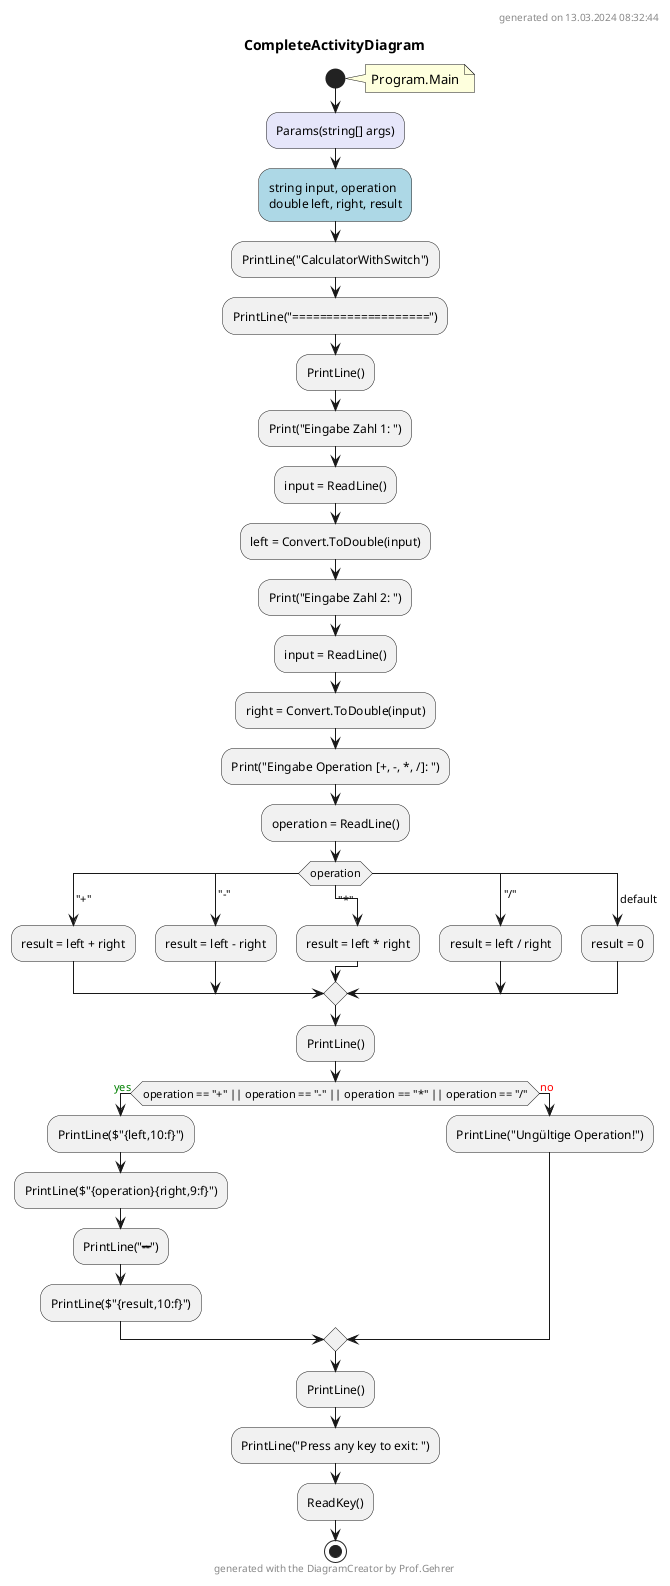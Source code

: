 @startuml CompleteActivityDiagram
header
generated on 13.03.2024 08:32:44
end header
title CompleteActivityDiagram
start
note right:  Program.Main
#Lavender:Params(string[] args);
#LightBlue:string input, operation
double left, right, result;
:PrintLine("CalculatorWithSwitch");
:PrintLine("====================");
:PrintLine();
:Print("Eingabe Zahl 1: ");
:input = ReadLine();
:left = Convert.ToDouble(input);
:Print("Eingabe Zahl 2: ");
:input = ReadLine();
:right = Convert.ToDouble(input);
:Print("Eingabe Operation [+, -, *, /]: ");
:operation = ReadLine();
switch (operation)
  case( "+" )
  :result = left + right;
  case( "-" )
  :result = left - right;
  case( "*" )
  :result = left * right;
  case( "/" )
  :result = left / right;
  case ( default )
  :result = 0;
endswitch
:PrintLine();
if (operation == "+" || operation == "-" || operation == "*" || operation == "/") then (<color:green>yes)
    :PrintLine($"{left,10:f}");
    :PrintLine($"{operation}{right,9:f}");
    :PrintLine("----------");
    :PrintLine($"{result,10:f}");
  else (<color:red>no)
      :PrintLine("Ungültige Operation!");
endif
:PrintLine();
:PrintLine("Press any key to exit: ");
:ReadKey();
stop
footer
generated with the DiagramCreator by Prof.Gehrer
end footer
@enduml
